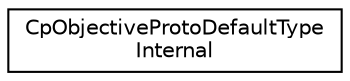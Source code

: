 digraph "Graphical Class Hierarchy"
{
 // LATEX_PDF_SIZE
  edge [fontname="Helvetica",fontsize="10",labelfontname="Helvetica",labelfontsize="10"];
  node [fontname="Helvetica",fontsize="10",shape=record];
  rankdir="LR";
  Node0 [label="CpObjectiveProtoDefaultType\lInternal",height=0.2,width=0.4,color="black", fillcolor="white", style="filled",URL="$structoperations__research_1_1sat_1_1_cp_objective_proto_default_type_internal.html",tooltip=" "];
}

